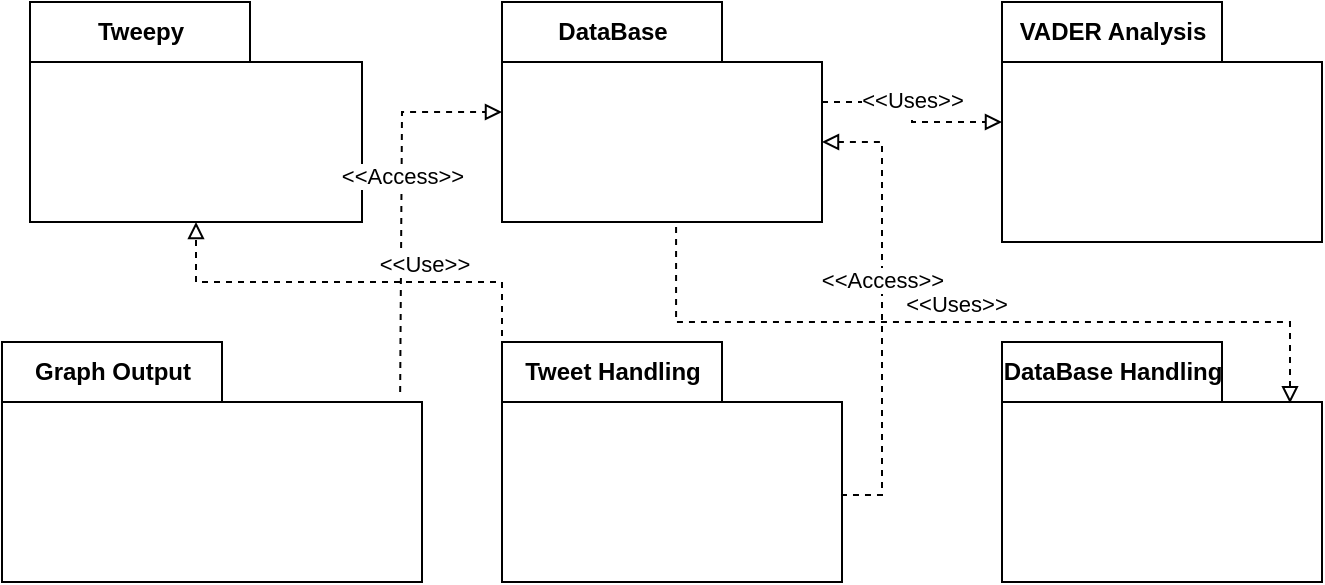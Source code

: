 <mxfile version="20.5.3" type="github">
  <diagram id="C5RBs43oDa-KdzZeNtuy" name="Page-1">
    <mxGraphModel dx="2062" dy="1112" grid="1" gridSize="10" guides="1" tooltips="1" connect="1" arrows="1" fold="1" page="1" pageScale="1" pageWidth="827" pageHeight="1169" math="0" shadow="0">
      <root>
        <mxCell id="WIyWlLk6GJQsqaUBKTNV-0" />
        <mxCell id="WIyWlLk6GJQsqaUBKTNV-1" parent="WIyWlLk6GJQsqaUBKTNV-0" />
        <mxCell id="lWVRBbov3qy_OSbc5B6Z-0" value="&lt;div&gt;DataBase &lt;br&gt;&lt;/div&gt;" style="shape=folder;fontStyle=1;tabWidth=110;tabHeight=30;tabPosition=left;html=1;boundedLbl=1;labelInHeader=1;container=1;collapsible=0;" parent="WIyWlLk6GJQsqaUBKTNV-1" vertex="1">
          <mxGeometry x="650" y="130" width="160" height="110" as="geometry" />
        </mxCell>
        <mxCell id="lWVRBbov3qy_OSbc5B6Z-1" value="" style="html=1;strokeColor=none;resizeWidth=1;resizeHeight=1;fillColor=none;part=1;connectable=0;allowArrows=0;deletable=0;" parent="lWVRBbov3qy_OSbc5B6Z-0" vertex="1">
          <mxGeometry width="160" height="77" relative="1" as="geometry">
            <mxPoint y="30" as="offset" />
          </mxGeometry>
        </mxCell>
        <mxCell id="lWVRBbov3qy_OSbc5B6Z-2" value="Tweepy" style="shape=folder;fontStyle=1;tabWidth=110;tabHeight=30;tabPosition=left;html=1;boundedLbl=1;labelInHeader=1;container=1;collapsible=0;" parent="WIyWlLk6GJQsqaUBKTNV-1" vertex="1">
          <mxGeometry x="414" y="130" width="166" height="110" as="geometry" />
        </mxCell>
        <mxCell id="lWVRBbov3qy_OSbc5B6Z-3" value="" style="html=1;strokeColor=none;resizeWidth=1;resizeHeight=1;fillColor=none;part=1;connectable=0;allowArrows=0;deletable=0;" parent="lWVRBbov3qy_OSbc5B6Z-2" vertex="1">
          <mxGeometry width="166" height="77" relative="1" as="geometry">
            <mxPoint y="30" as="offset" />
          </mxGeometry>
        </mxCell>
        <mxCell id="lWVRBbov3qy_OSbc5B6Z-4" value="&lt;div&gt;Graph Output&lt;/div&gt;" style="shape=folder;fontStyle=1;tabWidth=110;tabHeight=30;tabPosition=left;html=1;boundedLbl=1;labelInHeader=1;container=1;collapsible=0;" parent="WIyWlLk6GJQsqaUBKTNV-1" vertex="1">
          <mxGeometry x="400" y="300" width="210" height="120" as="geometry" />
        </mxCell>
        <mxCell id="lWVRBbov3qy_OSbc5B6Z-5" value="" style="html=1;strokeColor=none;resizeWidth=1;resizeHeight=1;fillColor=none;part=1;connectable=0;allowArrows=0;deletable=0;" parent="lWVRBbov3qy_OSbc5B6Z-4" vertex="1">
          <mxGeometry width="210" height="84" relative="1" as="geometry">
            <mxPoint y="30" as="offset" />
          </mxGeometry>
        </mxCell>
        <mxCell id="lWVRBbov3qy_OSbc5B6Z-6" value="Tweet Handling" style="shape=folder;fontStyle=1;tabWidth=110;tabHeight=30;tabPosition=left;html=1;boundedLbl=1;labelInHeader=1;container=1;collapsible=0;" parent="WIyWlLk6GJQsqaUBKTNV-1" vertex="1">
          <mxGeometry x="650" y="300" width="170" height="120" as="geometry" />
        </mxCell>
        <mxCell id="lWVRBbov3qy_OSbc5B6Z-7" value="" style="html=1;strokeColor=none;resizeWidth=1;resizeHeight=1;fillColor=none;part=1;connectable=0;allowArrows=0;deletable=0;" parent="lWVRBbov3qy_OSbc5B6Z-6" vertex="1">
          <mxGeometry width="170" height="84" relative="1" as="geometry">
            <mxPoint y="30" as="offset" />
          </mxGeometry>
        </mxCell>
        <mxCell id="lWVRBbov3qy_OSbc5B6Z-8" value="&lt;div&gt;VADER Analysis&lt;/div&gt;" style="shape=folder;fontStyle=1;tabWidth=110;tabHeight=30;tabPosition=left;html=1;boundedLbl=1;labelInHeader=1;container=1;collapsible=0;" parent="WIyWlLk6GJQsqaUBKTNV-1" vertex="1">
          <mxGeometry x="900" y="130" width="160" height="120" as="geometry" />
        </mxCell>
        <mxCell id="lWVRBbov3qy_OSbc5B6Z-9" value="" style="html=1;strokeColor=none;resizeWidth=1;resizeHeight=1;fillColor=none;part=1;connectable=0;allowArrows=0;deletable=0;" parent="lWVRBbov3qy_OSbc5B6Z-8" vertex="1">
          <mxGeometry width="160" height="84" relative="1" as="geometry">
            <mxPoint y="30" as="offset" />
          </mxGeometry>
        </mxCell>
        <mxCell id="lWVRBbov3qy_OSbc5B6Z-10" value="DataBase Handling" style="shape=folder;fontStyle=1;tabWidth=110;tabHeight=30;tabPosition=left;html=1;boundedLbl=1;labelInHeader=1;container=1;collapsible=0;" parent="WIyWlLk6GJQsqaUBKTNV-1" vertex="1">
          <mxGeometry x="900" y="300" width="160" height="120" as="geometry" />
        </mxCell>
        <mxCell id="lWVRBbov3qy_OSbc5B6Z-11" value="" style="html=1;strokeColor=none;resizeWidth=1;resizeHeight=1;fillColor=none;part=1;connectable=0;allowArrows=0;deletable=0;" parent="lWVRBbov3qy_OSbc5B6Z-10" vertex="1">
          <mxGeometry width="160" height="84" relative="1" as="geometry">
            <mxPoint y="30" as="offset" />
          </mxGeometry>
        </mxCell>
        <mxCell id="lWVRBbov3qy_OSbc5B6Z-15" value="&amp;lt;&amp;lt;Access&amp;gt;&amp;gt;" style="endArrow=block;dashed=1;html=1;rounded=0;strokeWidth=1;edgeStyle=elbowEdgeStyle;startArrow=none;startFill=0;endFill=0;labelPosition=center;verticalLabelPosition=top;align=center;verticalAlign=bottom;strokeColor=default;exitX=0.948;exitY=0.208;exitDx=0;exitDy=0;exitPerimeter=0;" parent="WIyWlLk6GJQsqaUBKTNV-1" source="lWVRBbov3qy_OSbc5B6Z-4" target="lWVRBbov3qy_OSbc5B6Z-0" edge="1">
          <mxGeometry x="0.048" width="50" height="50" relative="1" as="geometry">
            <mxPoint x="380" y="260" as="sourcePoint" />
            <mxPoint x="661.92" y="667.04" as="targetPoint" />
            <Array as="points">
              <mxPoint x="600" y="330" />
            </Array>
            <mxPoint as="offset" />
          </mxGeometry>
        </mxCell>
        <mxCell id="lWVRBbov3qy_OSbc5B6Z-19" value="&amp;lt;&amp;lt;Access&amp;gt;&amp;gt;" style="endArrow=block;dashed=1;html=1;exitX=0.997;exitY=0.637;exitDx=0;exitDy=0;exitPerimeter=0;rounded=0;strokeWidth=1;edgeStyle=elbowEdgeStyle;startArrow=none;startFill=0;endFill=0;labelPosition=center;verticalLabelPosition=top;align=center;verticalAlign=bottom;strokeColor=default;entryX=0;entryY=0;entryDx=160;entryDy=70;entryPerimeter=0;" parent="WIyWlLk6GJQsqaUBKTNV-1" source="lWVRBbov3qy_OSbc5B6Z-6" target="lWVRBbov3qy_OSbc5B6Z-0" edge="1">
          <mxGeometry x="0.048" width="50" height="50" relative="1" as="geometry">
            <mxPoint x="1000" y="615" as="sourcePoint" />
            <mxPoint x="1290" y="180" as="targetPoint" />
            <Array as="points">
              <mxPoint x="840" y="240" />
              <mxPoint x="860" y="210" />
              <mxPoint x="880" y="200" />
              <mxPoint x="910" y="270" />
            </Array>
            <mxPoint as="offset" />
          </mxGeometry>
        </mxCell>
        <mxCell id="lWVRBbov3qy_OSbc5B6Z-20" value="&lt;div&gt;&amp;lt;&amp;lt;Use&amp;gt;&amp;gt;&lt;/div&gt;" style="endArrow=block;dashed=1;html=1;rounded=0;strokeWidth=1;edgeStyle=orthogonalEdgeStyle;startArrow=none;startFill=0;endFill=0;labelPosition=center;verticalLabelPosition=top;align=center;verticalAlign=bottom;strokeColor=default;entryX=0.5;entryY=1;entryDx=0;entryDy=0;entryPerimeter=0;elbow=vertical;exitX=0;exitY=0;exitDx=0;exitDy=75;exitPerimeter=0;" parent="WIyWlLk6GJQsqaUBKTNV-1" source="lWVRBbov3qy_OSbc5B6Z-6" target="lWVRBbov3qy_OSbc5B6Z-2" edge="1">
          <mxGeometry width="50" height="50" relative="1" as="geometry">
            <mxPoint x="630" y="370" as="sourcePoint" />
            <mxPoint x="497" y="250" as="targetPoint" />
            <Array as="points">
              <mxPoint x="650" y="270" />
              <mxPoint x="497" y="270" />
            </Array>
          </mxGeometry>
        </mxCell>
        <mxCell id="lWVRBbov3qy_OSbc5B6Z-23" value="&amp;lt;&amp;lt;Uses&amp;gt;&amp;gt;" style="endArrow=block;dashed=1;html=1;rounded=0;strokeWidth=1;edgeStyle=orthogonalEdgeStyle;startArrow=none;startFill=0;endFill=0;labelPosition=center;verticalLabelPosition=top;align=center;verticalAlign=bottom;strokeColor=default;exitX=0;exitY=0;exitDx=160;exitDy=50;exitPerimeter=0;" parent="WIyWlLk6GJQsqaUBKTNV-1" source="lWVRBbov3qy_OSbc5B6Z-0" target="lWVRBbov3qy_OSbc5B6Z-8" edge="1">
          <mxGeometry x="0.048" width="50" height="50" relative="1" as="geometry">
            <mxPoint x="1140" y="280" as="sourcePoint" />
            <mxPoint x="990" y="235" as="targetPoint" />
            <mxPoint as="offset" />
          </mxGeometry>
        </mxCell>
        <mxCell id="lWVRBbov3qy_OSbc5B6Z-24" value="&amp;lt;&amp;lt;Uses&amp;gt;&amp;gt;" style="endArrow=none;dashed=1;html=1;rounded=0;strokeWidth=1;edgeStyle=elbowEdgeStyle;startArrow=block;startFill=0;endFill=0;labelPosition=center;verticalLabelPosition=top;align=center;verticalAlign=bottom;strokeColor=default;entryX=0.544;entryY=1.018;entryDx=0;entryDy=0;entryPerimeter=0;exitX=0.9;exitY=0.255;exitDx=0;exitDy=0;exitPerimeter=0;elbow=vertical;" parent="WIyWlLk6GJQsqaUBKTNV-1" source="lWVRBbov3qy_OSbc5B6Z-10" target="lWVRBbov3qy_OSbc5B6Z-0" edge="1">
          <mxGeometry x="0.048" width="50" height="50" relative="1" as="geometry">
            <mxPoint x="1009.04" y="621.03" as="sourcePoint" />
            <mxPoint x="880" y="390" as="targetPoint" />
            <Array as="points">
              <mxPoint x="1050" y="290" />
              <mxPoint x="980" y="300" />
            </Array>
            <mxPoint as="offset" />
          </mxGeometry>
        </mxCell>
      </root>
    </mxGraphModel>
  </diagram>
</mxfile>
